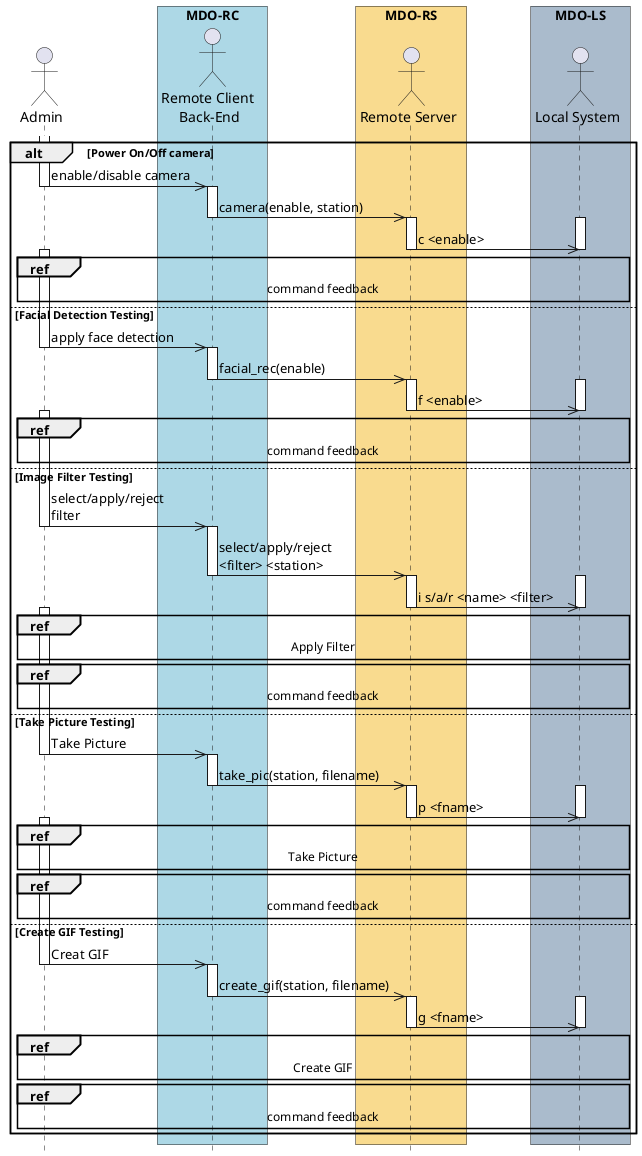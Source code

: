   @startuml
  ' ---------- SETUP ----------------
  ' strict uml style and hide footboxes
  skinparam style strictuml
  hide footbox
  ' for anchors and duration this may be required (uncomment)
  ' !pragma teoz true

  ' ---------- Declaring participants
  ' participant Participant as Foo
  
  actor Admin
  box "MDO-RC" #LightBlue
  'boundary "UI" as UI
  'control "UI Engine" as UIE
  actor "Remote Client \nBack-End" as RC
  endbox
  box "MDO-RS" #f9db8f
  actor "Remote Server" as RS
  endbox
  box "MDO-LS" #aabbcc
  actor "Local System" as LS
  endbox
  ' entity      Entity      as Foo4
  ' database    Database    as Foo5
  ' collections Collections as Foo6
  ' queue       Queue       as Foo7

  ' async message
  '== Application start == 
     alt Power On/Off camera
      activate Admin
      Admin ->> RC --++ : enable/disable camera
      RC ->> RS --++ : camera(enable, station)
      activate LS
      RS ->> LS -- : c <enable>
      deactivate LS
      ref over Admin, RC, RS, LS: command feedback
     else Facial Detection Testing
     ' ref over Admin, RC, RS, LS: Test Facial Detection
      activate Admin
      Admin ->> RC --++ : apply face detection
      RC ->> RS --++ : facial_rec(enable)
      activate LS
      RS ->> LS -- : f <enable>
      deactivate LS
      ref over Admin, RC, RS, LS: command feedback
     else Image Filter Testing
      activate Admin
      Admin ->> RC --++: select/apply/reject\nfilter
      RC ->> RS --++: select/apply/reject\n<filter> <station>
      activate LS
      RS ->> LS -- : i s/a/r <name> <filter>
      deactivate LS
      ref over Admin, RC, RS, LS: Apply Filter
      ref over Admin, RC, RS, LS: command feedback
     else Take Picture Testing
     ' ref over Admin, RC, RS, LS: Test Take Picture
      activate Admin
      Admin ->> RC --++ : Take Picture
      RC ->> RS --++ : take_pic(station, filename)
      activate LS
      RS ->> LS -- : p <fname>
      deactivate LS
      ref over Admin, RC, RS, LS: Take Picture
      ref over Admin, RC, RS, LS: command feedback
     else Create GIF Testing
      'ref over Admin, RC, RS, LS: Test Create GIF
      activate Admin
      Admin ->> RC --++ : Creat GIF
      RC ->> RS --++ : create_gif(station, filename)
      activate LS
      RS ->> LS -- : g <fname>
      deactivate LS
      ref over Admin, RC, RS, LS: Create GIF
      ref over Admin, RS, RC, LS: command feedback
     end 
     
' =========================== ZE das couves ==============================='
'  LS -> UIE: show Image Filter view
'  UIE -> User: visual feedback
'  ref over User, GRE, UIE, LS: Image Filter
' -------
'    else Take Pic
'    LS -> UIE: show Pic view
'    UIE -> User: visual feedback
'    ref over User, GRE, UIE, LS: Picture mode
' -------
'    else Create GIF
'    LS -> UIE: show GIF view
'    UIE -> User: visual feedback
'    ref over User, GRE, UIE, LS: GIF mode
'    '' LS -> LS: process gesture \ncallback
'    '' LS -> UIE: provide output
'    '' UIE -> User: visual feedback
'    ' end alt
'    end 
' end par
'  end
		

  @enduml
